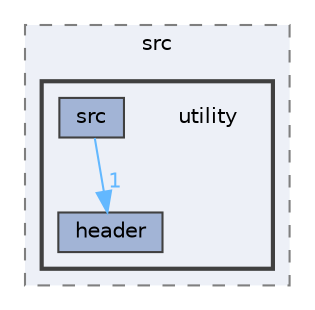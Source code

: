 digraph "C:/Users/ahmet/OneDrive/Masaüstü/DataStructure/cen207-2025-2026-5-Mustafa-Yildirimm-cpp/src/utility"
{
 // INTERACTIVE_SVG=YES
 // LATEX_PDF_SIZE
  bgcolor="transparent";
  edge [fontname=Helvetica,fontsize=10,labelfontname=Helvetica,labelfontsize=10];
  node [fontname=Helvetica,fontsize=10,shape=box,height=0.2,width=0.4];
  compound=true
  subgraph clusterdir_235080e4fc6f8d1f814973dc40d3997a {
    graph [ bgcolor="#edf0f7", pencolor="grey50", label="src", fontname=Helvetica,fontsize=10 style="filled,dashed", URL="dir_235080e4fc6f8d1f814973dc40d3997a.html",tooltip=""]
  subgraph clusterdir_6f1e4e362ba3980e11270dc682882bb5 {
    graph [ bgcolor="#edf0f7", pencolor="grey25", label="", fontname=Helvetica,fontsize=10 style="filled,bold", URL="dir_6f1e4e362ba3980e11270dc682882bb5.html",tooltip=""]
    dir_6f1e4e362ba3980e11270dc682882bb5 [shape=plaintext, label="utility"];
  dir_5a03be7af79947cbea7bb1549f0caefe [label="header", fillcolor="#a2b4d6", color="grey25", style="filled", URL="dir_5a03be7af79947cbea7bb1549f0caefe.html",tooltip=""];
  dir_ca7485108c3d5e39364ba42829e0c75a [label="src", fillcolor="#a2b4d6", color="grey25", style="filled", URL="dir_ca7485108c3d5e39364ba42829e0c75a.html",tooltip=""];
  }
  }
  dir_ca7485108c3d5e39364ba42829e0c75a->dir_5a03be7af79947cbea7bb1549f0caefe [headlabel="1", labeldistance=1.5 headhref="dir_000005_000002.html" href="dir_000005_000002.html" color="steelblue1" fontcolor="steelblue1"];
}
